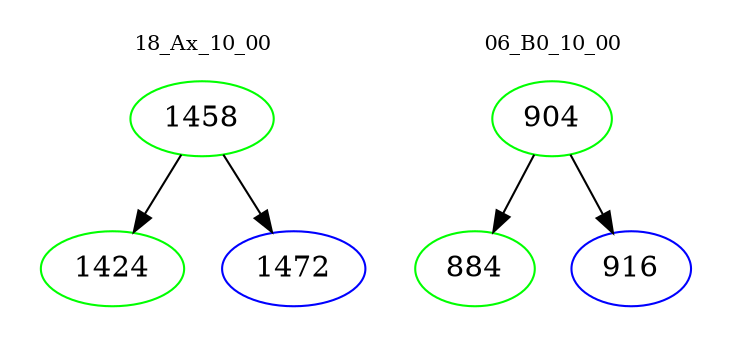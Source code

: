 digraph{
subgraph cluster_0 {
color = white
label = "18_Ax_10_00";
fontsize=10;
T0_1458 [label="1458", color="green"]
T0_1458 -> T0_1424 [color="black"]
T0_1424 [label="1424", color="green"]
T0_1458 -> T0_1472 [color="black"]
T0_1472 [label="1472", color="blue"]
}
subgraph cluster_1 {
color = white
label = "06_B0_10_00";
fontsize=10;
T1_904 [label="904", color="green"]
T1_904 -> T1_884 [color="black"]
T1_884 [label="884", color="green"]
T1_904 -> T1_916 [color="black"]
T1_916 [label="916", color="blue"]
}
}
